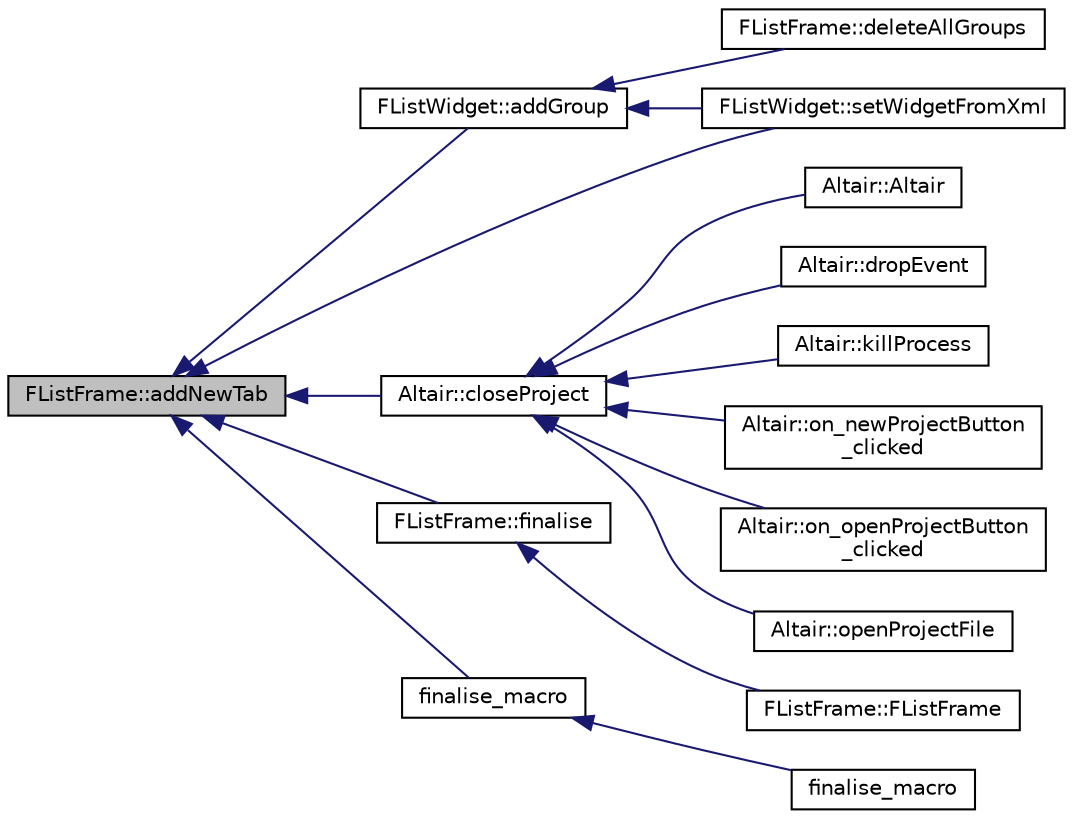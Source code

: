 digraph "FListFrame::addNewTab"
{
 // INTERACTIVE_SVG=YES
  edge [fontname="Helvetica",fontsize="10",labelfontname="Helvetica",labelfontsize="10"];
  node [fontname="Helvetica",fontsize="10",shape=record];
  rankdir="LR";
  Node25 [label="FListFrame::addNewTab",height=0.2,width=0.4,color="black", fillcolor="grey75", style="filled", fontcolor="black"];
  Node25 -> Node26 [dir="back",color="midnightblue",fontsize="10",style="solid",fontname="Helvetica"];
  Node26 [label="FListWidget::addGroup",height=0.2,width=0.4,color="black", fillcolor="white", style="filled",URL="$class_f_list_widget.html#af24de94813d9e1939dd98a7a2f5539fb"];
  Node26 -> Node27 [dir="back",color="midnightblue",fontsize="10",style="solid",fontname="Helvetica"];
  Node27 [label="FListFrame::deleteAllGroups",height=0.2,width=0.4,color="black", fillcolor="white", style="filled",URL="$class_f_list_frame.html#ada81151d6709895846c46555cdc1ec93",tooltip="Efface tous les onglets et, selon la valeur des paramètres, insère un onglet vierge (ou pas) et effac..."];
  Node26 -> Node28 [dir="back",color="midnightblue",fontsize="10",style="solid",fontname="Helvetica"];
  Node28 [label="FListWidget::setWidgetFromXml",height=0.2,width=0.4,color="black", fillcolor="white", style="filled",URL="$class_f_list_widget.html#ac9bc1c75b6e519155a7af03ce7c4287a"];
  Node25 -> Node29 [dir="back",color="midnightblue",fontsize="10",style="solid",fontname="Helvetica"];
  Node29 [label="Altair::closeProject",height=0.2,width=0.4,color="black", fillcolor="white", style="filled",URL="$class_altair.html#ab67e3285c4a6c8fb48d12381ea6ac6bd",tooltip="Ferme le projet et réinitialise l&#39;interface (gestionnaire de projet inclus) "];
  Node29 -> Node30 [dir="back",color="midnightblue",fontsize="10",style="solid",fontname="Helvetica"];
  Node30 [label="Altair::Altair",height=0.2,width=0.4,color="black", fillcolor="white", style="filled",URL="$class_altair.html#ae0975ced0a36e0ed889ae06043a4df66",tooltip="Constructeur. "];
  Node29 -> Node31 [dir="back",color="midnightblue",fontsize="10",style="solid",fontname="Helvetica"];
  Node31 [label="Altair::dropEvent",height=0.2,width=0.4,color="black", fillcolor="white", style="filled",URL="$class_altair.html#a1afa285a65e0bdff4c761ad05ec9f8df",tooltip="Fonction réimplémentée : fin du déplacement de la souris. "];
  Node29 -> Node32 [dir="back",color="midnightblue",fontsize="10",style="solid",fontname="Helvetica"];
  Node32 [label="Altair::killProcess",height=0.2,width=0.4,color="black", fillcolor="white", style="filled",URL="$class_altair.html#a2f6882c170016e2d7729058b08896a1d",tooltip="Tuer l&#39;application en ligne de commande lhx. "];
  Node29 -> Node33 [dir="back",color="midnightblue",fontsize="10",style="solid",fontname="Helvetica"];
  Node33 [label="Altair::on_newProjectButton\l_clicked",height=0.2,width=0.4,color="black", fillcolor="white", style="filled",URL="$class_altair.html#a2e9b932b1dbf45bf9ad0db41dce474b6",tooltip="Crée un nouveau projet défaut.alt. "];
  Node29 -> Node34 [dir="back",color="midnightblue",fontsize="10",style="solid",fontname="Helvetica"];
  Node34 [label="Altair::on_openProjectButton\l_clicked",height=0.2,width=0.4,color="black", fillcolor="white", style="filled",URL="$class_altair.html#ab98d384297c6b94ff65a683eb5f99633",tooltip="Ouvre le projet, le décode en appelant parseProjectFile et actualise l&#39;interface  en conséquence..."];
  Node29 -> Node35 [dir="back",color="midnightblue",fontsize="10",style="solid",fontname="Helvetica"];
  Node35 [label="Altair::openProjectFile",height=0.2,width=0.4,color="black", fillcolor="white", style="filled",URL="$class_altair.html#a84cf34107cd413ab33800b583bdef59e",tooltip="Ouvre le projet .alt et décode le projet pour actualiser l&#39;interface. "];
  Node25 -> Node36 [dir="back",color="midnightblue",fontsize="10",style="solid",fontname="Helvetica"];
  Node36 [label="FListFrame::finalise",height=0.2,width=0.4,color="black", fillcolor="white", style="filled",URL="$class_f_list_frame.html#aa993bd2e0b975a839c6f8b46dea4690c"];
  Node36 -> Node37 [dir="back",color="midnightblue",fontsize="10",style="solid",fontname="Helvetica"];
  Node37 [label="FListFrame::FListFrame",height=0.2,width=0.4,color="black", fillcolor="white", style="filled",URL="$class_f_list_frame.html#a865246df8a4d4000ac3c818abc6d7f71",tooltip="Constructeur de la classe. "];
  Node25 -> Node38 [dir="back",color="midnightblue",fontsize="10",style="solid",fontname="Helvetica"];
  Node38 [label="finalise_macro",height=0.2,width=0.4,color="black", fillcolor="white", style="filled",URL="$flistframe_8cpp.html#a8ce4ab3e25940112701a829eea4dc8db"];
  Node38 -> Node39 [dir="back",color="midnightblue",fontsize="10",style="solid",fontname="Helvetica"];
  Node39 [label="finalise_macro",height=0.2,width=0.4,color="black", fillcolor="white", style="filled",URL="$flistframe_8cpp.html#a1dfc6277dce182d91d605c721a585c7a"];
  Node25 -> Node28 [dir="back",color="midnightblue",fontsize="10",style="solid",fontname="Helvetica"];
}
